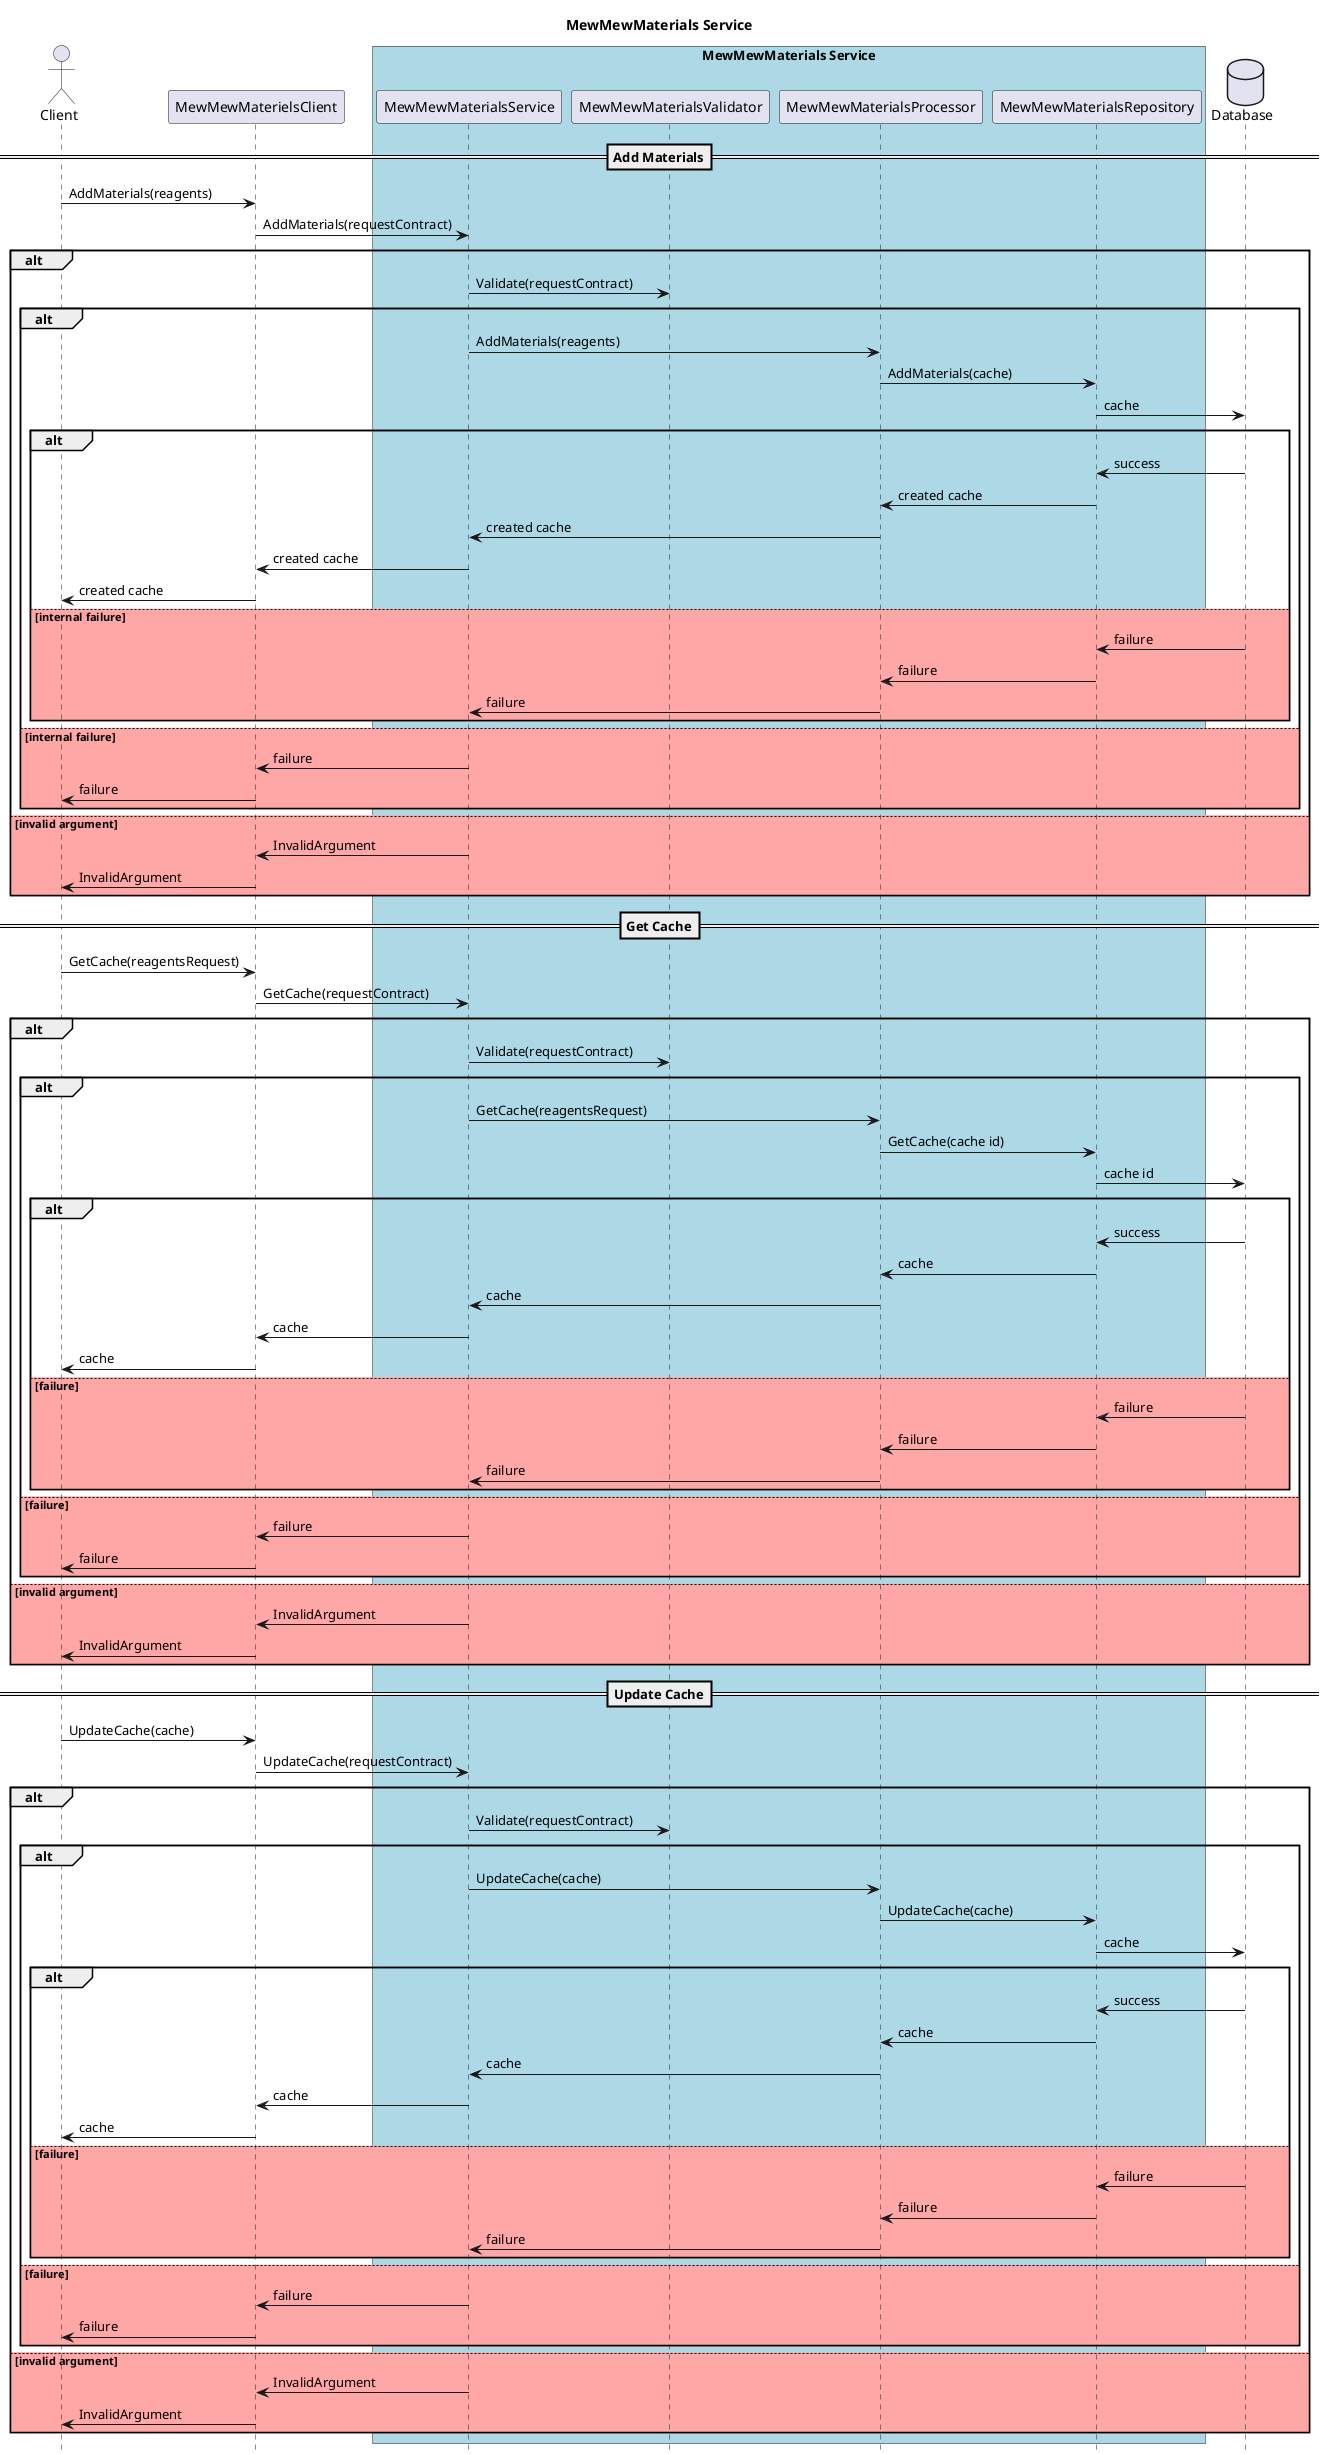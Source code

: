 @startuml mew-mew-materials-sequence

hide footbox
Title MewMewMaterials Service

actor Client

participant MewMewMaterielsClient
box "MewMewMaterials Service" #LightBlue
    participant MewMewMaterialsService
    participant MewMewMaterialsValidator
    participant MewMewMaterialsProcessor
    participant MewMewMaterialsRepository
end box
database Database

==Add Materials==

Client -> MewMewMaterielsClient : AddMaterials(reagents)
MewMewMaterielsClient -> MewMewMaterialsService : AddMaterials(requestContract)

alt
    MewMewMaterialsService -> MewMewMaterialsValidator : Validate(requestContract)
    alt
        MewMewMaterialsService -> MewMewMaterialsProcessor : AddMaterials(reagents)
        MewMewMaterialsProcessor -> MewMewMaterialsRepository : AddMaterials(cache)
        MewMewMaterialsRepository -> Database : cache
        alt
            Database -> MewMewMaterialsRepository : success
            MewMewMaterialsRepository -> MewMewMaterialsProcessor : created cache
            MewMewMaterialsProcessor -> MewMewMaterialsService : created cache
            MewMewMaterialsService -> MewMewMaterielsClient : created cache
            MewMewMaterielsClient -> Client : created cache
        else #FFA6A6 internal failure
            Database -> MewMewMaterialsRepository : failure
            MewMewMaterialsRepository -> MewMewMaterialsProcessor : failure
            MewMewMaterialsProcessor -> MewMewMaterialsService : failure
        end 
    else #FFA6A6 internal failure
        MewMewMaterialsService -> MewMewMaterielsClient : failure
        MewMewMaterielsClient -> Client : failure
    end
else #FFA6A6 invalid argument
    MewMewMaterialsService -> MewMewMaterielsClient : InvalidArgument
    MewMewMaterielsClient -> Client : InvalidArgument
end

==Get Cache==

Client -> MewMewMaterielsClient : GetCache(reagentsRequest)
MewMewMaterielsClient -> MewMewMaterialsService : GetCache(requestContract)

alt
    MewMewMaterialsService -> MewMewMaterialsValidator : Validate(requestContract)
    alt
        MewMewMaterialsService -> MewMewMaterialsProcessor : GetCache(reagentsRequest)
        MewMewMaterialsProcessor -> MewMewMaterialsRepository : GetCache(cache id)
        MewMewMaterialsRepository -> Database : cache id
        alt
            Database -> MewMewMaterialsRepository : success
            MewMewMaterialsRepository -> MewMewMaterialsProcessor : cache
            MewMewMaterialsProcessor -> MewMewMaterialsService : cache
            MewMewMaterialsService -> MewMewMaterielsClient : cache
            MewMewMaterielsClient -> Client : cache
        else #FFA6A6 failure
            Database -> MewMewMaterialsRepository : failure
            MewMewMaterialsRepository -> MewMewMaterialsProcessor : failure
            MewMewMaterialsProcessor -> MewMewMaterialsService : failure
        end 
    else #FFA6A6 failure
        MewMewMaterialsService -> MewMewMaterielsClient : failure
        MewMewMaterielsClient -> Client : failure
    end
else #FFA6A6 invalid argument
    MewMewMaterialsService -> MewMewMaterielsClient : InvalidArgument
    MewMewMaterielsClient -> Client : InvalidArgument
end

==Update Cache==

Client -> MewMewMaterielsClient : UpdateCache(cache)
MewMewMaterielsClient -> MewMewMaterialsService : UpdateCache(requestContract)

alt
    MewMewMaterialsService -> MewMewMaterialsValidator : Validate(requestContract)
    alt
        MewMewMaterialsService -> MewMewMaterialsProcessor : UpdateCache(cache)
        MewMewMaterialsProcessor -> MewMewMaterialsRepository : UpdateCache(cache)
        MewMewMaterialsRepository -> Database : cache
        alt
            Database -> MewMewMaterialsRepository : success
            MewMewMaterialsRepository -> MewMewMaterialsProcessor : cache
            MewMewMaterialsProcessor -> MewMewMaterialsService : cache
            MewMewMaterialsService -> MewMewMaterielsClient : cache
            MewMewMaterielsClient -> Client : cache
        else #FFA6A6 failure
            Database -> MewMewMaterialsRepository : failure
            MewMewMaterialsRepository -> MewMewMaterialsProcessor : failure
            MewMewMaterialsProcessor -> MewMewMaterialsService : failure
        end 
    else #FFA6A6 failure
        MewMewMaterialsService -> MewMewMaterielsClient : failure
        MewMewMaterielsClient -> Client : failure
    end
else #FFA6A6 invalid argument
    MewMewMaterialsService -> MewMewMaterielsClient : InvalidArgument
    MewMewMaterielsClient -> Client : InvalidArgument
end

@enduml
